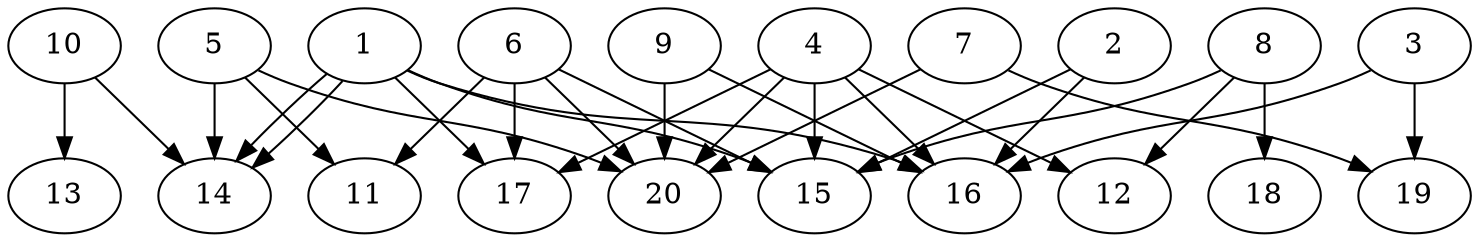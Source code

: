 // DAG automatically generated by daggen at Wed Jul 24 21:26:16 2019
// ./daggen --dot -n 20 --ccr 0.3 --fat 0.8 --regular 0.5 --density 0.5 --mindata 5242880 --maxdata 52428800 
digraph G {
  1 [size="56326827", alpha="0.05", expect_size="16898048"] 
  1 -> 14 [size ="16898048"]
  1 -> 14 [size ="16898048"]
  1 -> 15 [size ="16898048"]
  1 -> 16 [size ="16898048"]
  1 -> 17 [size ="16898048"]
  2 [size="58432853", alpha="0.03", expect_size="17529856"] 
  2 -> 15 [size ="17529856"]
  2 -> 16 [size ="17529856"]
  3 [size="37454507", alpha="0.18", expect_size="11236352"] 
  3 -> 16 [size ="11236352"]
  3 -> 19 [size ="11236352"]
  4 [size="124590080", alpha="0.12", expect_size="37377024"] 
  4 -> 12 [size ="37377024"]
  4 -> 15 [size ="37377024"]
  4 -> 16 [size ="37377024"]
  4 -> 17 [size ="37377024"]
  4 -> 20 [size ="37377024"]
  5 [size="121733120", alpha="0.11", expect_size="36519936"] 
  5 -> 11 [size ="36519936"]
  5 -> 14 [size ="36519936"]
  5 -> 20 [size ="36519936"]
  6 [size="135229440", alpha="0.10", expect_size="40568832"] 
  6 -> 11 [size ="40568832"]
  6 -> 15 [size ="40568832"]
  6 -> 17 [size ="40568832"]
  6 -> 20 [size ="40568832"]
  7 [size="85275307", alpha="0.11", expect_size="25582592"] 
  7 -> 19 [size ="25582592"]
  7 -> 20 [size ="25582592"]
  8 [size="37789013", alpha="0.09", expect_size="11336704"] 
  8 -> 12 [size ="11336704"]
  8 -> 15 [size ="11336704"]
  8 -> 18 [size ="11336704"]
  9 [size="121402027", alpha="0.02", expect_size="36420608"] 
  9 -> 16 [size ="36420608"]
  9 -> 20 [size ="36420608"]
  10 [size="155432960", alpha="0.13", expect_size="46629888"] 
  10 -> 13 [size ="46629888"]
  10 -> 14 [size ="46629888"]
  11 [size="137209173", alpha="0.18", expect_size="41162752"] 
  12 [size="17640107", alpha="0.16", expect_size="5292032"] 
  13 [size="38007467", alpha="0.03", expect_size="11402240"] 
  14 [size="23627093", alpha="0.06", expect_size="7088128"] 
  15 [size="118592853", alpha="0.06", expect_size="35577856"] 
  16 [size="48738987", alpha="0.06", expect_size="14621696"] 
  17 [size="129966080", alpha="0.15", expect_size="38989824"] 
  18 [size="61965653", alpha="0.02", expect_size="18589696"] 
  19 [size="134338560", alpha="0.16", expect_size="40301568"] 
  20 [size="149688320", alpha="0.09", expect_size="44906496"] 
}
